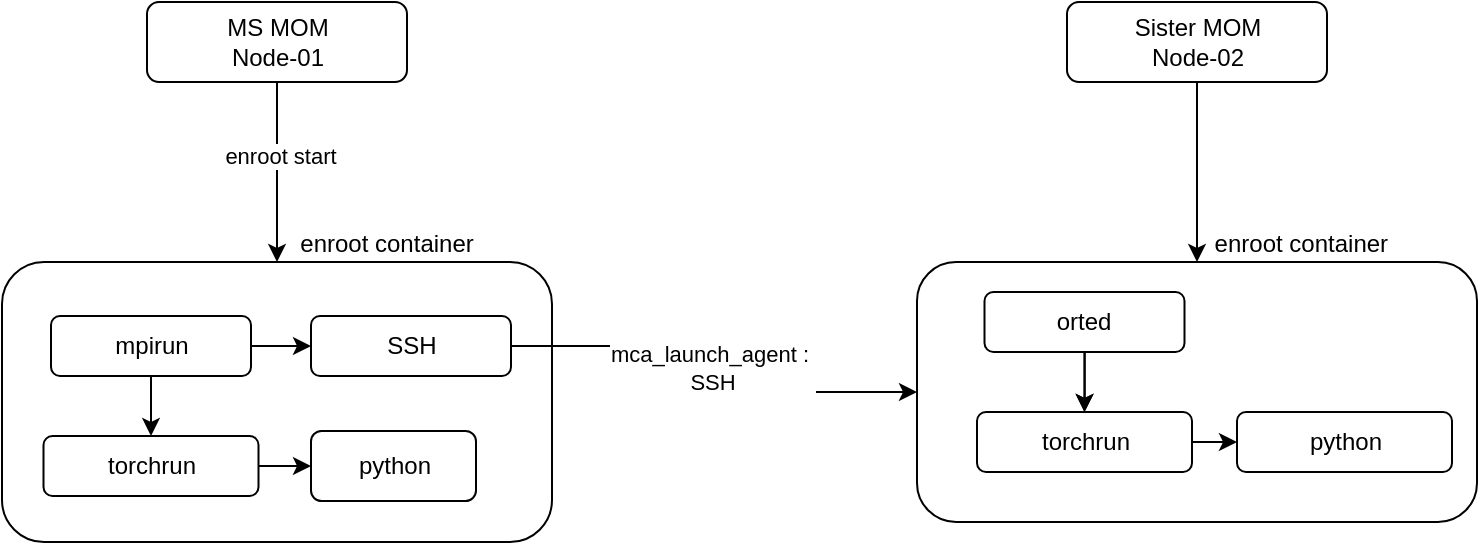 <mxfile version="24.7.12">
  <diagram name="Page-1" id="_VsbYvV-JF-7i54SJjoL">
    <mxGraphModel dx="1346" dy="909" grid="1" gridSize="10" guides="1" tooltips="1" connect="1" arrows="1" fold="1" page="1" pageScale="1" pageWidth="850" pageHeight="1100" math="0" shadow="0">
      <root>
        <mxCell id="0" />
        <mxCell id="1" parent="0" />
        <mxCell id="XO2l59_HI8UwT8diU1Ak-7" value="" style="edgeStyle=orthogonalEdgeStyle;rounded=0;orthogonalLoop=1;jettySize=auto;html=1;" edge="1" parent="1" source="XO2l59_HI8UwT8diU1Ak-4" target="XO2l59_HI8UwT8diU1Ak-6">
          <mxGeometry relative="1" as="geometry" />
        </mxCell>
        <mxCell id="XO2l59_HI8UwT8diU1Ak-13" value="enroot start" style="edgeLabel;html=1;align=center;verticalAlign=middle;resizable=0;points=[];" vertex="1" connectable="0" parent="XO2l59_HI8UwT8diU1Ak-7">
          <mxGeometry x="-0.175" y="1" relative="1" as="geometry">
            <mxPoint as="offset" />
          </mxGeometry>
        </mxCell>
        <mxCell id="XO2l59_HI8UwT8diU1Ak-4" value="&lt;div&gt;MS MOM&lt;/div&gt;&lt;div&gt;Node-01&lt;br&gt;&lt;/div&gt;" style="rounded=1;whiteSpace=wrap;html=1;" vertex="1" parent="1">
          <mxGeometry x="112.5" y="230" width="130" height="40" as="geometry" />
        </mxCell>
        <mxCell id="XO2l59_HI8UwT8diU1Ak-6" value="&amp;nbsp;&amp;nbsp;&amp;nbsp;&amp;nbsp;&amp;nbsp;&amp;nbsp;&amp;nbsp;&amp;nbsp;&amp;nbsp;&amp;nbsp;&amp;nbsp;&amp;nbsp;&amp;nbsp;&amp;nbsp;&amp;nbsp;&amp;nbsp;&amp;nbsp;&amp;nbsp;&amp;nbsp;&amp;nbsp;&amp;nbsp;&amp;nbsp;&amp;nbsp;&amp;nbsp;&amp;nbsp;&amp;nbsp;&amp;nbsp;&amp;nbsp;&amp;nbsp;&amp;nbsp;&amp;nbsp;&amp;nbsp; enroot container" style="rounded=1;whiteSpace=wrap;html=1;labelPosition=center;verticalLabelPosition=top;align=center;verticalAlign=bottom;" vertex="1" parent="1">
          <mxGeometry x="40" y="360" width="275" height="140" as="geometry" />
        </mxCell>
        <mxCell id="XO2l59_HI8UwT8diU1Ak-12" style="edgeStyle=orthogonalEdgeStyle;rounded=0;orthogonalLoop=1;jettySize=auto;html=1;entryX=0.5;entryY=0;entryDx=0;entryDy=0;" edge="1" parent="1" source="XO2l59_HI8UwT8diU1Ak-10" target="XO2l59_HI8UwT8diU1Ak-11">
          <mxGeometry relative="1" as="geometry" />
        </mxCell>
        <mxCell id="XO2l59_HI8UwT8diU1Ak-15" style="edgeStyle=orthogonalEdgeStyle;rounded=0;orthogonalLoop=1;jettySize=auto;html=1;entryX=0;entryY=0.5;entryDx=0;entryDy=0;exitX=1;exitY=0.5;exitDx=0;exitDy=0;" edge="1" parent="1" source="XO2l59_HI8UwT8diU1Ak-21" target="XO2l59_HI8UwT8diU1Ak-17">
          <mxGeometry relative="1" as="geometry" />
        </mxCell>
        <mxCell id="XO2l59_HI8UwT8diU1Ak-16" value="&lt;div&gt;mca_launch_agent :&amp;nbsp;&lt;/div&gt;&lt;div&gt;SSH&lt;/div&gt;" style="edgeLabel;html=1;align=center;verticalAlign=middle;resizable=0;points=[];" vertex="1" connectable="0" parent="XO2l59_HI8UwT8diU1Ak-15">
          <mxGeometry x="-0.005" y="-1" relative="1" as="geometry">
            <mxPoint as="offset" />
          </mxGeometry>
        </mxCell>
        <mxCell id="XO2l59_HI8UwT8diU1Ak-22" value="" style="edgeStyle=orthogonalEdgeStyle;rounded=0;orthogonalLoop=1;jettySize=auto;html=1;" edge="1" parent="1" source="XO2l59_HI8UwT8diU1Ak-10" target="XO2l59_HI8UwT8diU1Ak-21">
          <mxGeometry relative="1" as="geometry" />
        </mxCell>
        <mxCell id="XO2l59_HI8UwT8diU1Ak-10" value="mpirun" style="whiteSpace=wrap;html=1;rounded=1;" vertex="1" parent="1">
          <mxGeometry x="64.5" y="387" width="100" height="30" as="geometry" />
        </mxCell>
        <mxCell id="XO2l59_HI8UwT8diU1Ak-31" value="" style="edgeStyle=orthogonalEdgeStyle;rounded=0;orthogonalLoop=1;jettySize=auto;html=1;" edge="1" parent="1" source="XO2l59_HI8UwT8diU1Ak-11" target="XO2l59_HI8UwT8diU1Ak-30">
          <mxGeometry relative="1" as="geometry" />
        </mxCell>
        <mxCell id="XO2l59_HI8UwT8diU1Ak-11" value="torchrun" style="rounded=1;whiteSpace=wrap;html=1;labelPosition=center;verticalLabelPosition=middle;align=center;verticalAlign=middle;" vertex="1" parent="1">
          <mxGeometry x="60.75" y="447" width="107.5" height="30" as="geometry" />
        </mxCell>
        <mxCell id="XO2l59_HI8UwT8diU1Ak-18" value="" style="edgeStyle=orthogonalEdgeStyle;rounded=0;orthogonalLoop=1;jettySize=auto;html=1;" edge="1" parent="1" source="XO2l59_HI8UwT8diU1Ak-14" target="XO2l59_HI8UwT8diU1Ak-17">
          <mxGeometry relative="1" as="geometry" />
        </mxCell>
        <mxCell id="XO2l59_HI8UwT8diU1Ak-14" value="&lt;div&gt;Sister MOM&lt;/div&gt;&lt;div&gt;Node-02&lt;/div&gt;" style="rounded=1;whiteSpace=wrap;html=1;" vertex="1" parent="1">
          <mxGeometry x="572.5" y="230" width="130" height="40" as="geometry" />
        </mxCell>
        <mxCell id="XO2l59_HI8UwT8diU1Ak-17" value="&lt;div&gt;&amp;nbsp;&amp;nbsp;&amp;nbsp;&amp;nbsp;&amp;nbsp;&amp;nbsp;&amp;nbsp;&amp;nbsp;&amp;nbsp;&amp;nbsp;&amp;nbsp;&amp;nbsp;&amp;nbsp;&amp;nbsp;&amp;nbsp;&amp;nbsp;&amp;nbsp;&amp;nbsp;&amp;nbsp;&amp;nbsp;&amp;nbsp;&amp;nbsp;&amp;nbsp;&amp;nbsp;&amp;nbsp;&amp;nbsp;&amp;nbsp;&amp;nbsp;&amp;nbsp;&amp;nbsp; enroot container &lt;/div&gt;" style="rounded=1;whiteSpace=wrap;html=1;labelPosition=center;verticalLabelPosition=top;align=center;verticalAlign=bottom;" vertex="1" parent="1">
          <mxGeometry x="497.5" y="360" width="280" height="130" as="geometry" />
        </mxCell>
        <mxCell id="XO2l59_HI8UwT8diU1Ak-21" value="SSH" style="whiteSpace=wrap;html=1;rounded=1;" vertex="1" parent="1">
          <mxGeometry x="194.5" y="387" width="100" height="30" as="geometry" />
        </mxCell>
        <mxCell id="XO2l59_HI8UwT8diU1Ak-27" value="" style="edgeStyle=orthogonalEdgeStyle;rounded=0;orthogonalLoop=1;jettySize=auto;html=1;" edge="1" parent="1" source="XO2l59_HI8UwT8diU1Ak-23" target="XO2l59_HI8UwT8diU1Ak-25">
          <mxGeometry relative="1" as="geometry" />
        </mxCell>
        <mxCell id="XO2l59_HI8UwT8diU1Ak-34" value="" style="edgeStyle=orthogonalEdgeStyle;rounded=0;orthogonalLoop=1;jettySize=auto;html=1;" edge="1" parent="1" source="XO2l59_HI8UwT8diU1Ak-23" target="XO2l59_HI8UwT8diU1Ak-25">
          <mxGeometry relative="1" as="geometry" />
        </mxCell>
        <mxCell id="XO2l59_HI8UwT8diU1Ak-23" value="orted" style="whiteSpace=wrap;html=1;rounded=1;" vertex="1" parent="1">
          <mxGeometry x="531.25" y="375" width="100" height="30" as="geometry" />
        </mxCell>
        <mxCell id="XO2l59_HI8UwT8diU1Ak-33" value="" style="edgeStyle=orthogonalEdgeStyle;rounded=0;orthogonalLoop=1;jettySize=auto;html=1;" edge="1" parent="1" source="XO2l59_HI8UwT8diU1Ak-25" target="XO2l59_HI8UwT8diU1Ak-32">
          <mxGeometry relative="1" as="geometry" />
        </mxCell>
        <mxCell id="XO2l59_HI8UwT8diU1Ak-25" value="torchrun" style="rounded=1;whiteSpace=wrap;html=1;labelPosition=center;verticalLabelPosition=middle;align=center;verticalAlign=middle;" vertex="1" parent="1">
          <mxGeometry x="527.5" y="435" width="107.5" height="30" as="geometry" />
        </mxCell>
        <mxCell id="XO2l59_HI8UwT8diU1Ak-30" value="python" style="whiteSpace=wrap;html=1;rounded=1;" vertex="1" parent="1">
          <mxGeometry x="194.5" y="444.5" width="82.5" height="35" as="geometry" />
        </mxCell>
        <mxCell id="XO2l59_HI8UwT8diU1Ak-32" value="python" style="rounded=1;whiteSpace=wrap;html=1;labelPosition=center;verticalLabelPosition=middle;align=center;verticalAlign=middle;" vertex="1" parent="1">
          <mxGeometry x="657.5" y="435" width="107.5" height="30" as="geometry" />
        </mxCell>
      </root>
    </mxGraphModel>
  </diagram>
</mxfile>
